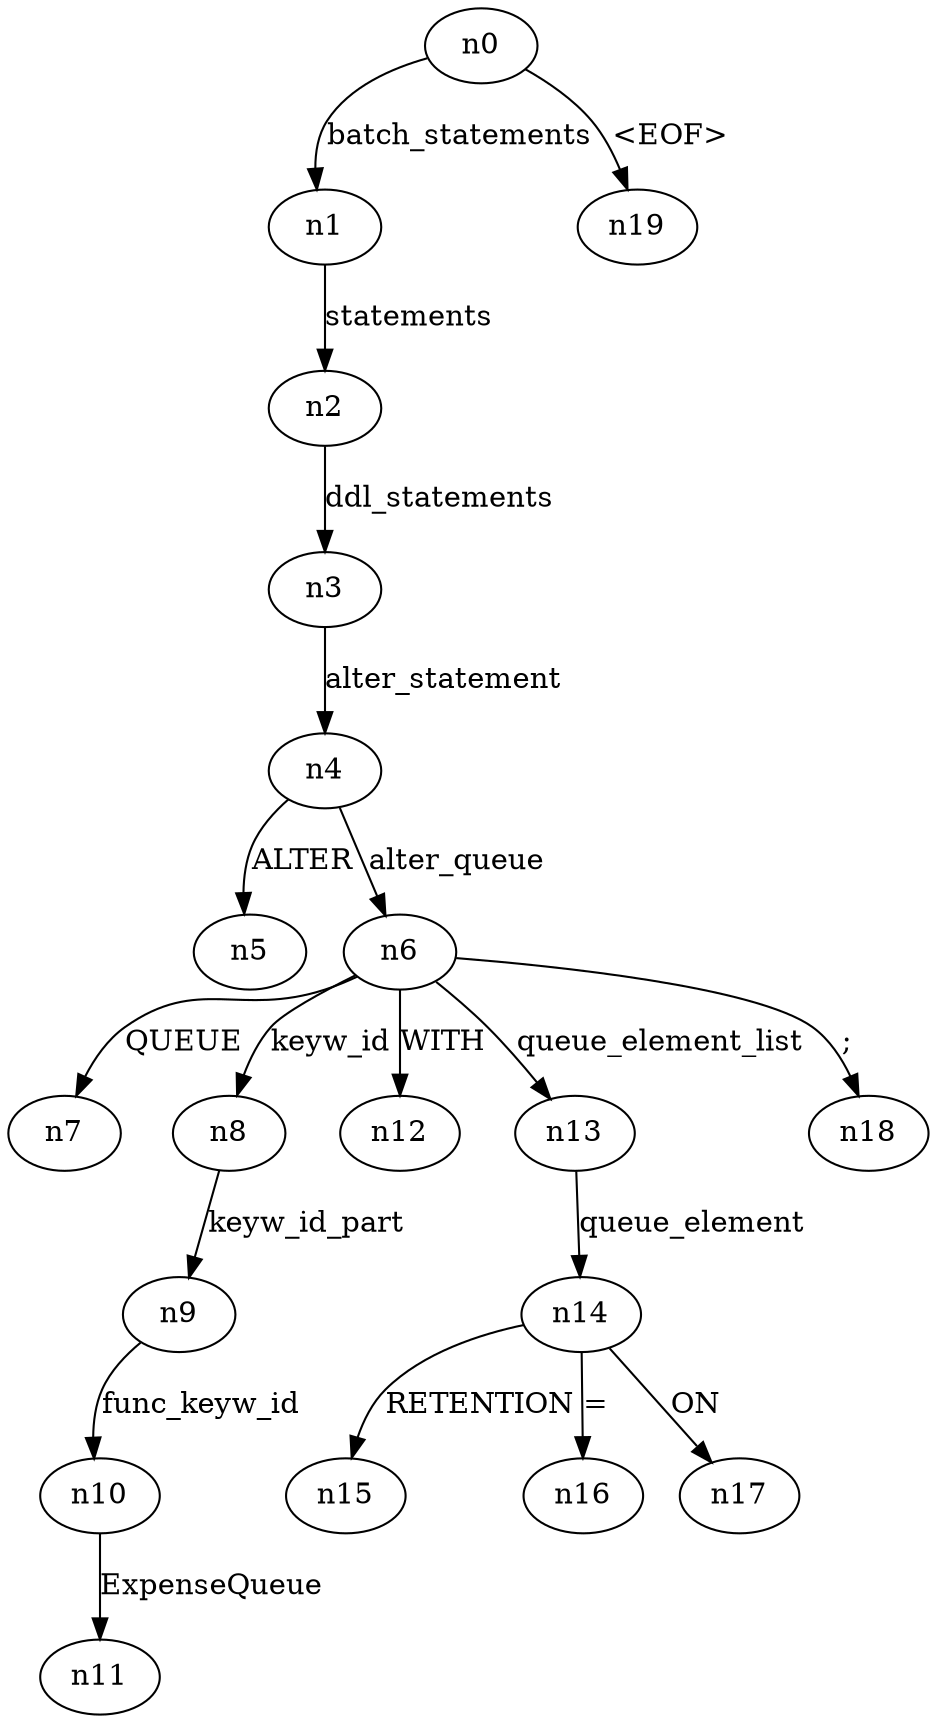 digraph ParseTree {
  n0 -> n1 [label="batch_statements"];
  n1 -> n2 [label="statements"];
  n2 -> n3 [label="ddl_statements"];
  n3 -> n4 [label="alter_statement"];
  n4 -> n5 [label="ALTER"];
  n4 -> n6 [label="alter_queue"];
  n6 -> n7 [label="QUEUE"];
  n6 -> n8 [label="keyw_id"];
  n8 -> n9 [label="keyw_id_part"];
  n9 -> n10 [label="func_keyw_id"];
  n10 -> n11 [label="ExpenseQueue"];
  n6 -> n12 [label="WITH"];
  n6 -> n13 [label="queue_element_list"];
  n13 -> n14 [label="queue_element"];
  n14 -> n15 [label="RETENTION"];
  n14 -> n16 [label="="];
  n14 -> n17 [label="ON"];
  n6 -> n18 [label=";"];
  n0 -> n19 [label="<EOF>"];
}
